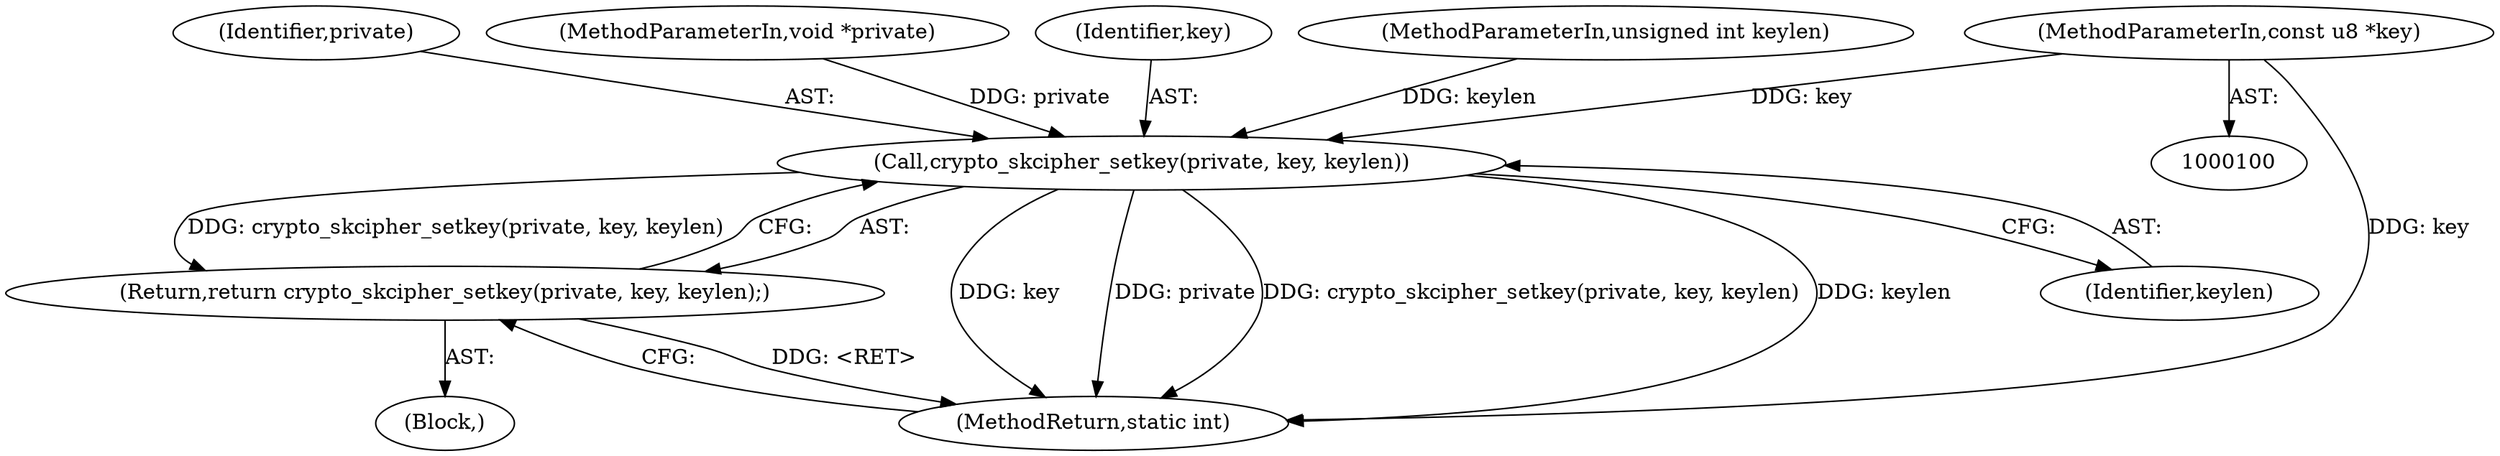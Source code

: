digraph "1_linux_dd504589577d8e8e70f51f997ad487a4cb6c026f_2@pointer" {
"1000102" [label="(MethodParameterIn,const u8 *key)"];
"1000106" [label="(Call,crypto_skcipher_setkey(private, key, keylen))"];
"1000105" [label="(Return,return crypto_skcipher_setkey(private, key, keylen);)"];
"1000107" [label="(Identifier,private)"];
"1000101" [label="(MethodParameterIn,void *private)"];
"1000104" [label="(Block,)"];
"1000105" [label="(Return,return crypto_skcipher_setkey(private, key, keylen);)"];
"1000110" [label="(MethodReturn,static int)"];
"1000102" [label="(MethodParameterIn,const u8 *key)"];
"1000108" [label="(Identifier,key)"];
"1000103" [label="(MethodParameterIn,unsigned int keylen)"];
"1000109" [label="(Identifier,keylen)"];
"1000106" [label="(Call,crypto_skcipher_setkey(private, key, keylen))"];
"1000102" -> "1000100"  [label="AST: "];
"1000102" -> "1000110"  [label="DDG: key"];
"1000102" -> "1000106"  [label="DDG: key"];
"1000106" -> "1000105"  [label="AST: "];
"1000106" -> "1000109"  [label="CFG: "];
"1000107" -> "1000106"  [label="AST: "];
"1000108" -> "1000106"  [label="AST: "];
"1000109" -> "1000106"  [label="AST: "];
"1000105" -> "1000106"  [label="CFG: "];
"1000106" -> "1000110"  [label="DDG: key"];
"1000106" -> "1000110"  [label="DDG: private"];
"1000106" -> "1000110"  [label="DDG: crypto_skcipher_setkey(private, key, keylen)"];
"1000106" -> "1000110"  [label="DDG: keylen"];
"1000106" -> "1000105"  [label="DDG: crypto_skcipher_setkey(private, key, keylen)"];
"1000101" -> "1000106"  [label="DDG: private"];
"1000103" -> "1000106"  [label="DDG: keylen"];
"1000105" -> "1000104"  [label="AST: "];
"1000110" -> "1000105"  [label="CFG: "];
"1000105" -> "1000110"  [label="DDG: <RET>"];
}
